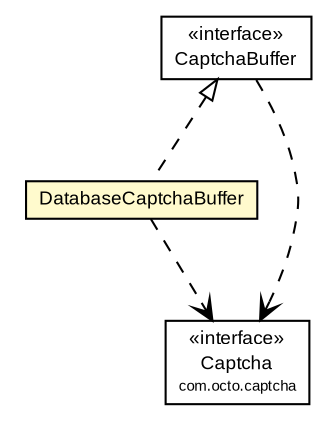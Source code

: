 #!/usr/local/bin/dot
#
# Class diagram 
# Generated by UmlGraph version 4.6 (http://www.spinellis.gr/sw/umlgraph)
#

digraph G {
	edge [fontname="arial",fontsize=10,labelfontname="arial",labelfontsize=10];
	node [fontname="arial",fontsize=10,shape=plaintext];
	// com.octo.captcha.engine.bufferedengine.buffer.DatabaseCaptchaBuffer
	c105 [label=<<table border="0" cellborder="1" cellspacing="0" cellpadding="2" port="p" bgcolor="lemonChiffon" href="./DatabaseCaptchaBuffer.html">
		<tr><td><table border="0" cellspacing="0" cellpadding="1">
			<tr><td> DatabaseCaptchaBuffer </td></tr>
		</table></td></tr>
		</table>>, fontname="arial", fontcolor="black", fontsize=9.0];
	// com.octo.captcha.engine.bufferedengine.buffer.CaptchaBuffer
	c106 [label=<<table border="0" cellborder="1" cellspacing="0" cellpadding="2" port="p" href="./CaptchaBuffer.html">
		<tr><td><table border="0" cellspacing="0" cellpadding="1">
			<tr><td> &laquo;interface&raquo; </td></tr>
			<tr><td> CaptchaBuffer </td></tr>
		</table></td></tr>
		</table>>, fontname="arial", fontcolor="black", fontsize=9.0];
	//com.octo.captcha.engine.bufferedengine.buffer.DatabaseCaptchaBuffer implements com.octo.captcha.engine.bufferedengine.buffer.CaptchaBuffer
	c106:p -> c105:p [dir=back,arrowtail=empty,style=dashed];
	// com.octo.captcha.engine.bufferedengine.buffer.DatabaseCaptchaBuffer DEPEND com.octo.captcha.Captcha
	c105:p -> c115:p [taillabel="", label="", headlabel="", fontname="arial", fontcolor="black", fontsize=10.0, color="black", arrowhead=open, style=dashed];
	// com.octo.captcha.engine.bufferedengine.buffer.CaptchaBuffer DEPEND com.octo.captcha.Captcha
	c106:p -> c115:p [taillabel="", label="", headlabel="", fontname="arial", fontcolor="black", fontsize=10.0, color="black", arrowhead=open, style=dashed];
	// com.octo.captcha.Captcha
	c115 [label=<<table border="0" cellborder="1" cellspacing="0" cellpadding="2" port="p" href="http://java.sun.com/j2se/1.4.2/docs/api/com/octo/captcha/Captcha.html">
		<tr><td><table border="0" cellspacing="0" cellpadding="1">
			<tr><td> &laquo;interface&raquo; </td></tr>
			<tr><td> Captcha </td></tr>
			<tr><td><font point-size="7.0"> com.octo.captcha </font></td></tr>
		</table></td></tr>
		</table>>, fontname="arial", fontcolor="black", fontsize=9.0];
}

